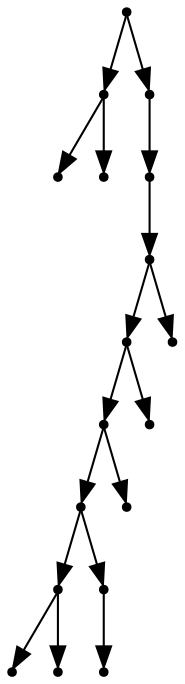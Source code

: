 digraph {
  17 [shape=point];
  2 [shape=point];
  0 [shape=point];
  1 [shape=point];
  16 [shape=point];
  15 [shape=point];
  14 [shape=point];
  12 [shape=point];
  10 [shape=point];
  8 [shape=point];
  5 [shape=point];
  3 [shape=point];
  4 [shape=point];
  7 [shape=point];
  6 [shape=point];
  9 [shape=point];
  11 [shape=point];
  13 [shape=point];
17 -> 2;
2 -> 0;
2 -> 1;
17 -> 16;
16 -> 15;
15 -> 14;
14 -> 12;
12 -> 10;
10 -> 8;
8 -> 5;
5 -> 3;
5 -> 4;
8 -> 7;
7 -> 6;
10 -> 9;
12 -> 11;
14 -> 13;
}
